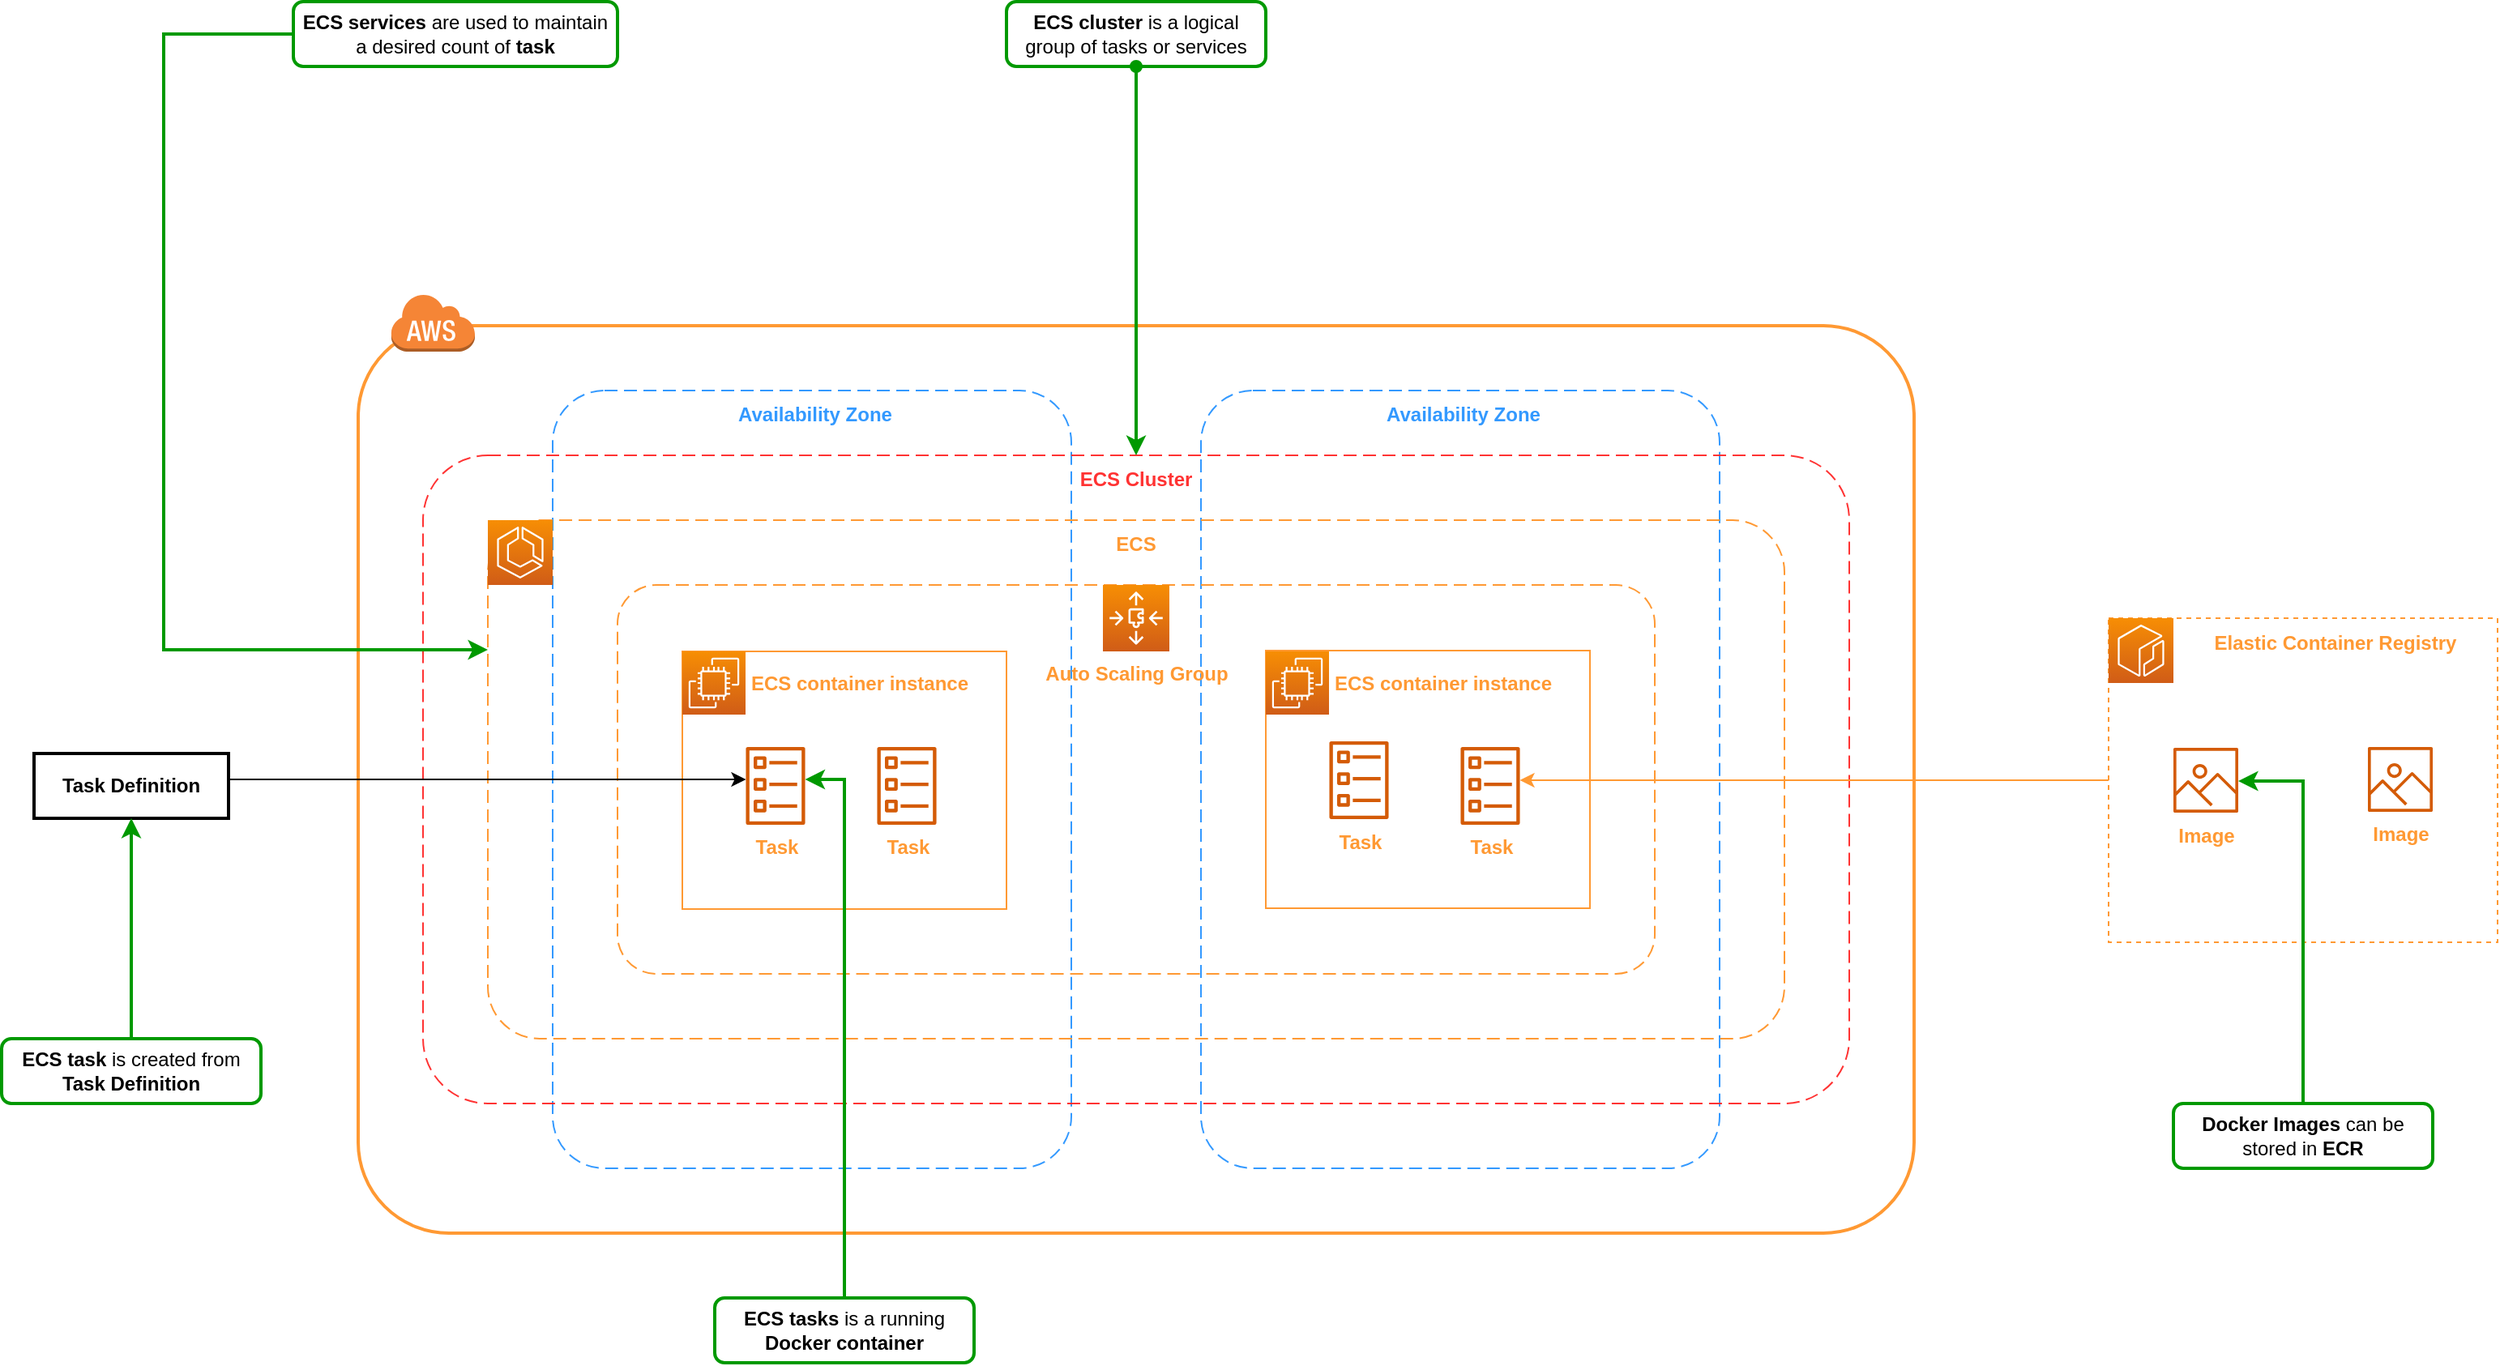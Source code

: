 <mxfile version="20.3.0" type="device"><diagram id="qonp4CWqfT8_xvoRJM8a" name="ecs"><mxGraphModel dx="1888" dy="1845" grid="1" gridSize="10" guides="1" tooltips="1" connect="1" arrows="1" fold="1" page="1" pageScale="1" pageWidth="850" pageHeight="1100" math="0" shadow="0"><root><mxCell id="0"/><mxCell id="1" parent="0"/><mxCell id="VzH6A6LWvnZny6A1i08O-1" value="" style="rounded=1;arcSize=10;dashed=0;fillColor=none;gradientColor=none;strokeWidth=2;strokeColor=#FF9933;" vertex="1" parent="1"><mxGeometry x="120" y="80" width="960" height="560" as="geometry"/></mxCell><mxCell id="VzH6A6LWvnZny6A1i08O-2" value="" style="dashed=0;html=1;shape=mxgraph.aws3.cloud;fillColor=#F58536;gradientColor=none;dashed=0;strokeColor=#FF9933;" vertex="1" parent="1"><mxGeometry x="140" y="60" width="52" height="36" as="geometry"/></mxCell><mxCell id="VzH6A6LWvnZny6A1i08O-3" value="" style="rounded=1;arcSize=10;dashed=1;strokeColor=#3399FF;fillColor=none;gradientColor=none;dashPattern=8 4;strokeWidth=1;" vertex="1" parent="1"><mxGeometry x="240" y="120" width="320" height="480" as="geometry"/></mxCell><mxCell id="VzH6A6LWvnZny6A1i08O-4" value="" style="rounded=1;arcSize=10;dashed=1;strokeColor=#3399FF;fillColor=none;gradientColor=none;dashPattern=8 4;strokeWidth=1;" vertex="1" parent="1"><mxGeometry x="640" y="120" width="320" height="480" as="geometry"/></mxCell><mxCell id="VzH6A6LWvnZny6A1i08O-5" value="&lt;font color=&quot;#3399ff&quot;&gt;Availability Zone&lt;/font&gt;" style="text;html=1;strokeColor=none;fillColor=none;align=center;verticalAlign=middle;whiteSpace=wrap;rounded=0;fontStyle=1" vertex="1" parent="1"><mxGeometry x="352.5" y="120" width="97.5" height="30" as="geometry"/></mxCell><mxCell id="VzH6A6LWvnZny6A1i08O-6" value="&lt;font color=&quot;#3399ff&quot;&gt;Availability Zone&lt;/font&gt;" style="text;html=1;strokeColor=none;fillColor=none;align=center;verticalAlign=middle;whiteSpace=wrap;rounded=0;fontStyle=1" vertex="1" parent="1"><mxGeometry x="753" y="120" width="97.5" height="30" as="geometry"/></mxCell><mxCell id="VzH6A6LWvnZny6A1i08O-7" value="" style="rounded=1;arcSize=10;dashed=1;strokeColor=#FF3333;fillColor=none;gradientColor=none;dashPattern=8 4;strokeWidth=1;" vertex="1" parent="1"><mxGeometry x="160" y="160" width="880" height="400" as="geometry"/></mxCell><mxCell id="VzH6A6LWvnZny6A1i08O-9" value="&lt;font color=&quot;#ff3333&quot;&gt;ECS Cluster&lt;/font&gt;" style="text;html=1;strokeColor=none;fillColor=none;align=center;verticalAlign=middle;whiteSpace=wrap;rounded=0;fontStyle=1" vertex="1" parent="1"><mxGeometry x="551.25" y="160" width="97.5" height="30" as="geometry"/></mxCell><mxCell id="VzH6A6LWvnZny6A1i08O-10" value="" style="rounded=1;arcSize=10;dashed=1;strokeColor=#FF9933;fillColor=none;gradientColor=none;dashPattern=8 4;strokeWidth=1;" vertex="1" parent="1"><mxGeometry x="200" y="200" width="800" height="320" as="geometry"/></mxCell><mxCell id="VzH6A6LWvnZny6A1i08O-12" value="" style="sketch=0;points=[[0,0,0],[0.25,0,0],[0.5,0,0],[0.75,0,0],[1,0,0],[0,1,0],[0.25,1,0],[0.5,1,0],[0.75,1,0],[1,1,0],[0,0.25,0],[0,0.5,0],[0,0.75,0],[1,0.25,0],[1,0.5,0],[1,0.75,0]];outlineConnect=0;fontColor=#232F3E;gradientColor=#F78E04;gradientDirection=north;fillColor=#D05C17;strokeColor=#ffffff;dashed=0;verticalLabelPosition=bottom;verticalAlign=top;align=center;html=1;fontSize=12;fontStyle=0;aspect=fixed;shape=mxgraph.aws4.resourceIcon;resIcon=mxgraph.aws4.ecs;strokeWidth=1;" vertex="1" parent="1"><mxGeometry x="200" y="200" width="40" height="40" as="geometry"/></mxCell><mxCell id="VzH6A6LWvnZny6A1i08O-13" value="&lt;font color=&quot;#ff9933&quot;&gt;ECS&lt;/font&gt;" style="text;html=1;strokeColor=none;fillColor=none;align=center;verticalAlign=middle;whiteSpace=wrap;rounded=0;fontStyle=1" vertex="1" parent="1"><mxGeometry x="551.25" y="200" width="97.5" height="30" as="geometry"/></mxCell><mxCell id="VzH6A6LWvnZny6A1i08O-14" value="" style="rounded=1;arcSize=10;dashed=1;strokeColor=#FF9933;fillColor=none;gradientColor=none;dashPattern=8 4;strokeWidth=1;" vertex="1" parent="1"><mxGeometry x="280" y="240" width="640" height="240" as="geometry"/></mxCell><mxCell id="VzH6A6LWvnZny6A1i08O-15" value="&lt;b&gt;&lt;font color=&quot;#ff9933&quot;&gt;Auto Scaling Group&lt;/font&gt;&lt;/b&gt;" style="sketch=0;points=[[0,0,0],[0.25,0,0],[0.5,0,0],[0.75,0,0],[1,0,0],[0,1,0],[0.25,1,0],[0.5,1,0],[0.75,1,0],[1,1,0],[0,0.25,0],[0,0.5,0],[0,0.75,0],[1,0.25,0],[1,0.5,0],[1,0.75,0]];outlineConnect=0;fontColor=#232F3E;gradientColor=#F78E04;gradientDirection=north;fillColor=#D05C17;strokeColor=#ffffff;dashed=0;verticalLabelPosition=bottom;verticalAlign=top;align=center;html=1;fontSize=12;fontStyle=0;aspect=fixed;shape=mxgraph.aws4.resourceIcon;resIcon=mxgraph.aws4.auto_scaling3;strokeWidth=1;" vertex="1" parent="1"><mxGeometry x="579.5" y="240" width="41" height="41" as="geometry"/></mxCell><mxCell id="VzH6A6LWvnZny6A1i08O-16" value="" style="rounded=0;whiteSpace=wrap;html=1;strokeColor=#FF9933;strokeWidth=1;fontColor=#FF9933;fillColor=none;" vertex="1" parent="1"><mxGeometry x="320" y="281" width="200" height="159" as="geometry"/></mxCell><mxCell id="VzH6A6LWvnZny6A1i08O-17" value="" style="rounded=0;whiteSpace=wrap;html=1;strokeColor=#FF9933;strokeWidth=1;fontColor=#FF9933;fillColor=none;" vertex="1" parent="1"><mxGeometry x="680" y="280.5" width="200" height="159" as="geometry"/></mxCell><mxCell id="VzH6A6LWvnZny6A1i08O-18" value="" style="sketch=0;points=[[0,0,0],[0.25,0,0],[0.5,0,0],[0.75,0,0],[1,0,0],[0,1,0],[0.25,1,0],[0.5,1,0],[0.75,1,0],[1,1,0],[0,0.25,0],[0,0.5,0],[0,0.75,0],[1,0.25,0],[1,0.5,0],[1,0.75,0]];outlineConnect=0;fontColor=#232F3E;gradientColor=#F78E04;gradientDirection=north;fillColor=#D05C17;strokeColor=#ffffff;dashed=0;verticalLabelPosition=bottom;verticalAlign=top;align=center;html=1;fontSize=12;fontStyle=0;aspect=fixed;shape=mxgraph.aws4.resourceIcon;resIcon=mxgraph.aws4.ec2;strokeWidth=1;" vertex="1" parent="1"><mxGeometry x="320" y="281" width="39" height="39" as="geometry"/></mxCell><mxCell id="VzH6A6LWvnZny6A1i08O-19" value="" style="sketch=0;points=[[0,0,0],[0.25,0,0],[0.5,0,0],[0.75,0,0],[1,0,0],[0,1,0],[0.25,1,0],[0.5,1,0],[0.75,1,0],[1,1,0],[0,0.25,0],[0,0.5,0],[0,0.75,0],[1,0.25,0],[1,0.5,0],[1,0.75,0]];outlineConnect=0;fontColor=#232F3E;gradientColor=#F78E04;gradientDirection=north;fillColor=#D05C17;strokeColor=#ffffff;dashed=0;verticalLabelPosition=bottom;verticalAlign=top;align=center;html=1;fontSize=12;fontStyle=0;aspect=fixed;shape=mxgraph.aws4.resourceIcon;resIcon=mxgraph.aws4.ec2;strokeWidth=1;" vertex="1" parent="1"><mxGeometry x="680" y="281" width="39" height="39" as="geometry"/></mxCell><mxCell id="VzH6A6LWvnZny6A1i08O-20" value="&lt;font color=&quot;#ff9933&quot;&gt;ECS container instance&lt;/font&gt;" style="text;html=1;strokeColor=none;fillColor=none;align=center;verticalAlign=middle;whiteSpace=wrap;rounded=0;fontStyle=1" vertex="1" parent="1"><mxGeometry x="359" y="285.5" width="141" height="30" as="geometry"/></mxCell><mxCell id="VzH6A6LWvnZny6A1i08O-21" value="&lt;font color=&quot;#ff9933&quot;&gt;ECS container instance&lt;/font&gt;" style="text;html=1;strokeColor=none;fillColor=none;align=center;verticalAlign=middle;whiteSpace=wrap;rounded=0;fontStyle=1" vertex="1" parent="1"><mxGeometry x="719" y="285.5" width="141" height="30" as="geometry"/></mxCell><mxCell id="VzH6A6LWvnZny6A1i08O-22" value="&lt;b&gt;&lt;font color=&quot;#ff9933&quot;&gt;Task&lt;/font&gt;&lt;/b&gt;" style="sketch=0;outlineConnect=0;fontColor=#232F3E;gradientColor=none;fillColor=#D45B07;strokeColor=none;dashed=0;verticalLabelPosition=bottom;verticalAlign=top;align=center;html=1;fontSize=12;fontStyle=0;aspect=fixed;pointerEvents=1;shape=mxgraph.aws4.ecs_task;strokeWidth=1;" vertex="1" parent="1"><mxGeometry x="359" y="340" width="37" height="48" as="geometry"/></mxCell><mxCell id="VzH6A6LWvnZny6A1i08O-23" value="&lt;b&gt;&lt;font color=&quot;#ff9933&quot;&gt;Task&lt;/font&gt;&lt;/b&gt;" style="sketch=0;outlineConnect=0;fontColor=#232F3E;gradientColor=none;fillColor=#D45B07;strokeColor=none;dashed=0;verticalLabelPosition=bottom;verticalAlign=top;align=center;html=1;fontSize=12;fontStyle=0;aspect=fixed;pointerEvents=1;shape=mxgraph.aws4.ecs_task;strokeWidth=1;" vertex="1" parent="1"><mxGeometry x="440" y="340" width="37" height="48" as="geometry"/></mxCell><mxCell id="VzH6A6LWvnZny6A1i08O-24" value="&lt;b&gt;&lt;font color=&quot;#ff9933&quot;&gt;Task&lt;/font&gt;&lt;/b&gt;" style="sketch=0;outlineConnect=0;fontColor=#232F3E;gradientColor=none;fillColor=#D45B07;strokeColor=none;dashed=0;verticalLabelPosition=bottom;verticalAlign=top;align=center;html=1;fontSize=12;fontStyle=0;aspect=fixed;pointerEvents=1;shape=mxgraph.aws4.ecs_task;strokeWidth=1;" vertex="1" parent="1"><mxGeometry x="719" y="336.5" width="37" height="48" as="geometry"/></mxCell><mxCell id="VzH6A6LWvnZny6A1i08O-25" value="&lt;b&gt;&lt;font color=&quot;#ff9933&quot;&gt;Task&lt;/font&gt;&lt;/b&gt;" style="sketch=0;outlineConnect=0;fontColor=#232F3E;gradientColor=none;fillColor=#D45B07;strokeColor=none;dashed=0;verticalLabelPosition=bottom;verticalAlign=top;align=center;html=1;fontSize=12;fontStyle=0;aspect=fixed;pointerEvents=1;shape=mxgraph.aws4.ecs_task;strokeWidth=1;" vertex="1" parent="1"><mxGeometry x="800" y="340" width="37" height="48" as="geometry"/></mxCell><mxCell id="VzH6A6LWvnZny6A1i08O-31" style="edgeStyle=orthogonalEdgeStyle;rounded=0;orthogonalLoop=1;jettySize=auto;html=1;fontColor=#FF9933;strokeColor=#FF9933;startArrow=none;startFill=0;" edge="1" parent="1" source="VzH6A6LWvnZny6A1i08O-26" target="VzH6A6LWvnZny6A1i08O-25"><mxGeometry relative="1" as="geometry"><Array as="points"><mxPoint x="930" y="360"/><mxPoint x="930" y="360"/></Array></mxGeometry></mxCell><mxCell id="VzH6A6LWvnZny6A1i08O-26" value="" style="rounded=0;whiteSpace=wrap;html=1;strokeColor=#FF9933;strokeWidth=1;fontColor=#FF9933;fillColor=none;dashed=1;" vertex="1" parent="1"><mxGeometry x="1200" y="260.5" width="240" height="200" as="geometry"/></mxCell><mxCell id="VzH6A6LWvnZny6A1i08O-27" value="" style="sketch=0;points=[[0,0,0],[0.25,0,0],[0.5,0,0],[0.75,0,0],[1,0,0],[0,1,0],[0.25,1,0],[0.5,1,0],[0.75,1,0],[1,1,0],[0,0.25,0],[0,0.5,0],[0,0.75,0],[1,0.25,0],[1,0.5,0],[1,0.75,0]];outlineConnect=0;fontColor=#232F3E;gradientColor=#F78E04;gradientDirection=north;fillColor=#D05C17;strokeColor=#ffffff;dashed=0;verticalLabelPosition=bottom;verticalAlign=top;align=center;html=1;fontSize=12;fontStyle=0;aspect=fixed;shape=mxgraph.aws4.resourceIcon;resIcon=mxgraph.aws4.ecr;rounded=0;strokeWidth=1;" vertex="1" parent="1"><mxGeometry x="1200" y="260.5" width="40" height="40" as="geometry"/></mxCell><mxCell id="VzH6A6LWvnZny6A1i08O-28" value="&lt;font color=&quot;#ff9933&quot;&gt;Elastic Container Registry&lt;/font&gt;" style="text;html=1;strokeColor=none;fillColor=none;align=center;verticalAlign=middle;whiteSpace=wrap;rounded=0;fontStyle=1" vertex="1" parent="1"><mxGeometry x="1260" y="260.5" width="160" height="30" as="geometry"/></mxCell><mxCell id="VzH6A6LWvnZny6A1i08O-29" value="&lt;b&gt;&lt;font color=&quot;#ff9933&quot;&gt;Image&lt;/font&gt;&lt;/b&gt;" style="sketch=0;outlineConnect=0;fontColor=#232F3E;gradientColor=none;fillColor=#D45B07;strokeColor=none;dashed=0;verticalLabelPosition=bottom;verticalAlign=top;align=center;html=1;fontSize=12;fontStyle=0;aspect=fixed;pointerEvents=1;shape=mxgraph.aws4.container_registry_image;rounded=0;strokeWidth=1;" vertex="1" parent="1"><mxGeometry x="1240" y="340.5" width="40" height="40" as="geometry"/></mxCell><mxCell id="VzH6A6LWvnZny6A1i08O-30" value="&lt;b&gt;&lt;font color=&quot;#ff9933&quot;&gt;Image&lt;/font&gt;&lt;/b&gt;" style="sketch=0;outlineConnect=0;fontColor=#232F3E;gradientColor=none;fillColor=#D45B07;strokeColor=none;dashed=0;verticalLabelPosition=bottom;verticalAlign=top;align=center;html=1;fontSize=12;fontStyle=0;aspect=fixed;pointerEvents=1;shape=mxgraph.aws4.container_registry_image;rounded=0;strokeWidth=1;" vertex="1" parent="1"><mxGeometry x="1360" y="340" width="40" height="40" as="geometry"/></mxCell><mxCell id="VzH6A6LWvnZny6A1i08O-33" style="edgeStyle=orthogonalEdgeStyle;rounded=0;orthogonalLoop=1;jettySize=auto;html=1;strokeColor=#000000;fontColor=#FF9933;startArrow=none;startFill=0;" edge="1" parent="1" source="VzH6A6LWvnZny6A1i08O-32" target="VzH6A6LWvnZny6A1i08O-22"><mxGeometry relative="1" as="geometry"><Array as="points"><mxPoint x="280" y="360"/><mxPoint x="280" y="360"/></Array></mxGeometry></mxCell><mxCell id="VzH6A6LWvnZny6A1i08O-32" value="&lt;font color=&quot;#000000&quot;&gt;&lt;b&gt;Task Definition&lt;/b&gt;&lt;/font&gt;" style="rounded=0;whiteSpace=wrap;html=1;strokeColor=#000000;strokeWidth=2;fontColor=#FF9933;fillColor=none;" vertex="1" parent="1"><mxGeometry x="-80" y="344" width="120" height="40" as="geometry"/></mxCell><mxCell id="VzH6A6LWvnZny6A1i08O-35" style="edgeStyle=orthogonalEdgeStyle;rounded=0;orthogonalLoop=1;jettySize=auto;html=1;strokeColor=#009900;fontColor=#000000;startArrow=oval;startFill=1;strokeWidth=2;" edge="1" parent="1" source="VzH6A6LWvnZny6A1i08O-34" target="VzH6A6LWvnZny6A1i08O-7"><mxGeometry relative="1" as="geometry"/></mxCell><mxCell id="VzH6A6LWvnZny6A1i08O-34" value="&lt;b&gt;ECS cluster &lt;/b&gt;is a logical group of tasks or services" style="rounded=1;whiteSpace=wrap;html=1;strokeColor=#009900;strokeWidth=2;fontColor=#000000;fillColor=none;" vertex="1" parent="1"><mxGeometry x="520" y="-120" width="160" height="40" as="geometry"/></mxCell><mxCell id="VzH6A6LWvnZny6A1i08O-37" style="edgeStyle=orthogonalEdgeStyle;rounded=0;orthogonalLoop=1;jettySize=auto;html=1;strokeColor=#009900;strokeWidth=2;fontColor=#000000;startArrow=none;startFill=0;" edge="1" parent="1" source="VzH6A6LWvnZny6A1i08O-36" target="VzH6A6LWvnZny6A1i08O-29"><mxGeometry relative="1" as="geometry"><Array as="points"><mxPoint x="1320" y="361"/></Array></mxGeometry></mxCell><mxCell id="VzH6A6LWvnZny6A1i08O-36" value="&lt;b&gt;Docker Images&lt;/b&gt;&amp;nbsp;can be stored in &lt;b&gt;ECR&lt;/b&gt;" style="rounded=1;whiteSpace=wrap;html=1;strokeColor=#009900;strokeWidth=2;fontColor=#000000;fillColor=none;" vertex="1" parent="1"><mxGeometry x="1240" y="560" width="160" height="40" as="geometry"/></mxCell><mxCell id="VzH6A6LWvnZny6A1i08O-39" style="edgeStyle=orthogonalEdgeStyle;rounded=0;orthogonalLoop=1;jettySize=auto;html=1;strokeColor=#009900;strokeWidth=2;fontColor=#000000;startArrow=none;startFill=0;" edge="1" parent="1" source="VzH6A6LWvnZny6A1i08O-38" target="VzH6A6LWvnZny6A1i08O-22"><mxGeometry relative="1" as="geometry"><Array as="points"><mxPoint x="420" y="360"/></Array></mxGeometry></mxCell><mxCell id="VzH6A6LWvnZny6A1i08O-38" value="&lt;b&gt;ECS tasks&lt;/b&gt;&amp;nbsp;is a running &lt;b&gt;Docker container&lt;/b&gt;" style="rounded=1;whiteSpace=wrap;html=1;strokeColor=#009900;strokeWidth=2;fontColor=#000000;fillColor=none;" vertex="1" parent="1"><mxGeometry x="340" y="680" width="160" height="40" as="geometry"/></mxCell><mxCell id="VzH6A6LWvnZny6A1i08O-41" style="edgeStyle=orthogonalEdgeStyle;rounded=0;orthogonalLoop=1;jettySize=auto;html=1;strokeColor=#009900;strokeWidth=2;fontColor=#000000;startArrow=none;startFill=0;" edge="1" parent="1" source="VzH6A6LWvnZny6A1i08O-40" target="VzH6A6LWvnZny6A1i08O-32"><mxGeometry relative="1" as="geometry"/></mxCell><mxCell id="VzH6A6LWvnZny6A1i08O-40" value="&lt;b&gt;ECS task&lt;/b&gt;&amp;nbsp;is created from &lt;b&gt;Task Definition&lt;/b&gt;" style="rounded=1;whiteSpace=wrap;html=1;strokeColor=#009900;strokeWidth=2;fontColor=#000000;fillColor=none;" vertex="1" parent="1"><mxGeometry x="-100" y="520" width="160" height="40" as="geometry"/></mxCell><mxCell id="VzH6A6LWvnZny6A1i08O-43" style="edgeStyle=orthogonalEdgeStyle;rounded=0;orthogonalLoop=1;jettySize=auto;html=1;strokeColor=#009900;strokeWidth=2;fontColor=#000000;startArrow=none;startFill=0;" edge="1" parent="1" source="VzH6A6LWvnZny6A1i08O-42" target="VzH6A6LWvnZny6A1i08O-10"><mxGeometry relative="1" as="geometry"><Array as="points"><mxPoint y="-100"/><mxPoint y="280"/></Array></mxGeometry></mxCell><mxCell id="VzH6A6LWvnZny6A1i08O-42" value="&lt;b&gt;ECS services&lt;/b&gt;&amp;nbsp;are used to maintain a desired count of &lt;b&gt;task&lt;/b&gt;" style="rounded=1;whiteSpace=wrap;html=1;strokeColor=#009900;strokeWidth=2;fontColor=#000000;fillColor=none;" vertex="1" parent="1"><mxGeometry x="80" y="-120" width="200" height="40" as="geometry"/></mxCell></root></mxGraphModel></diagram></mxfile>